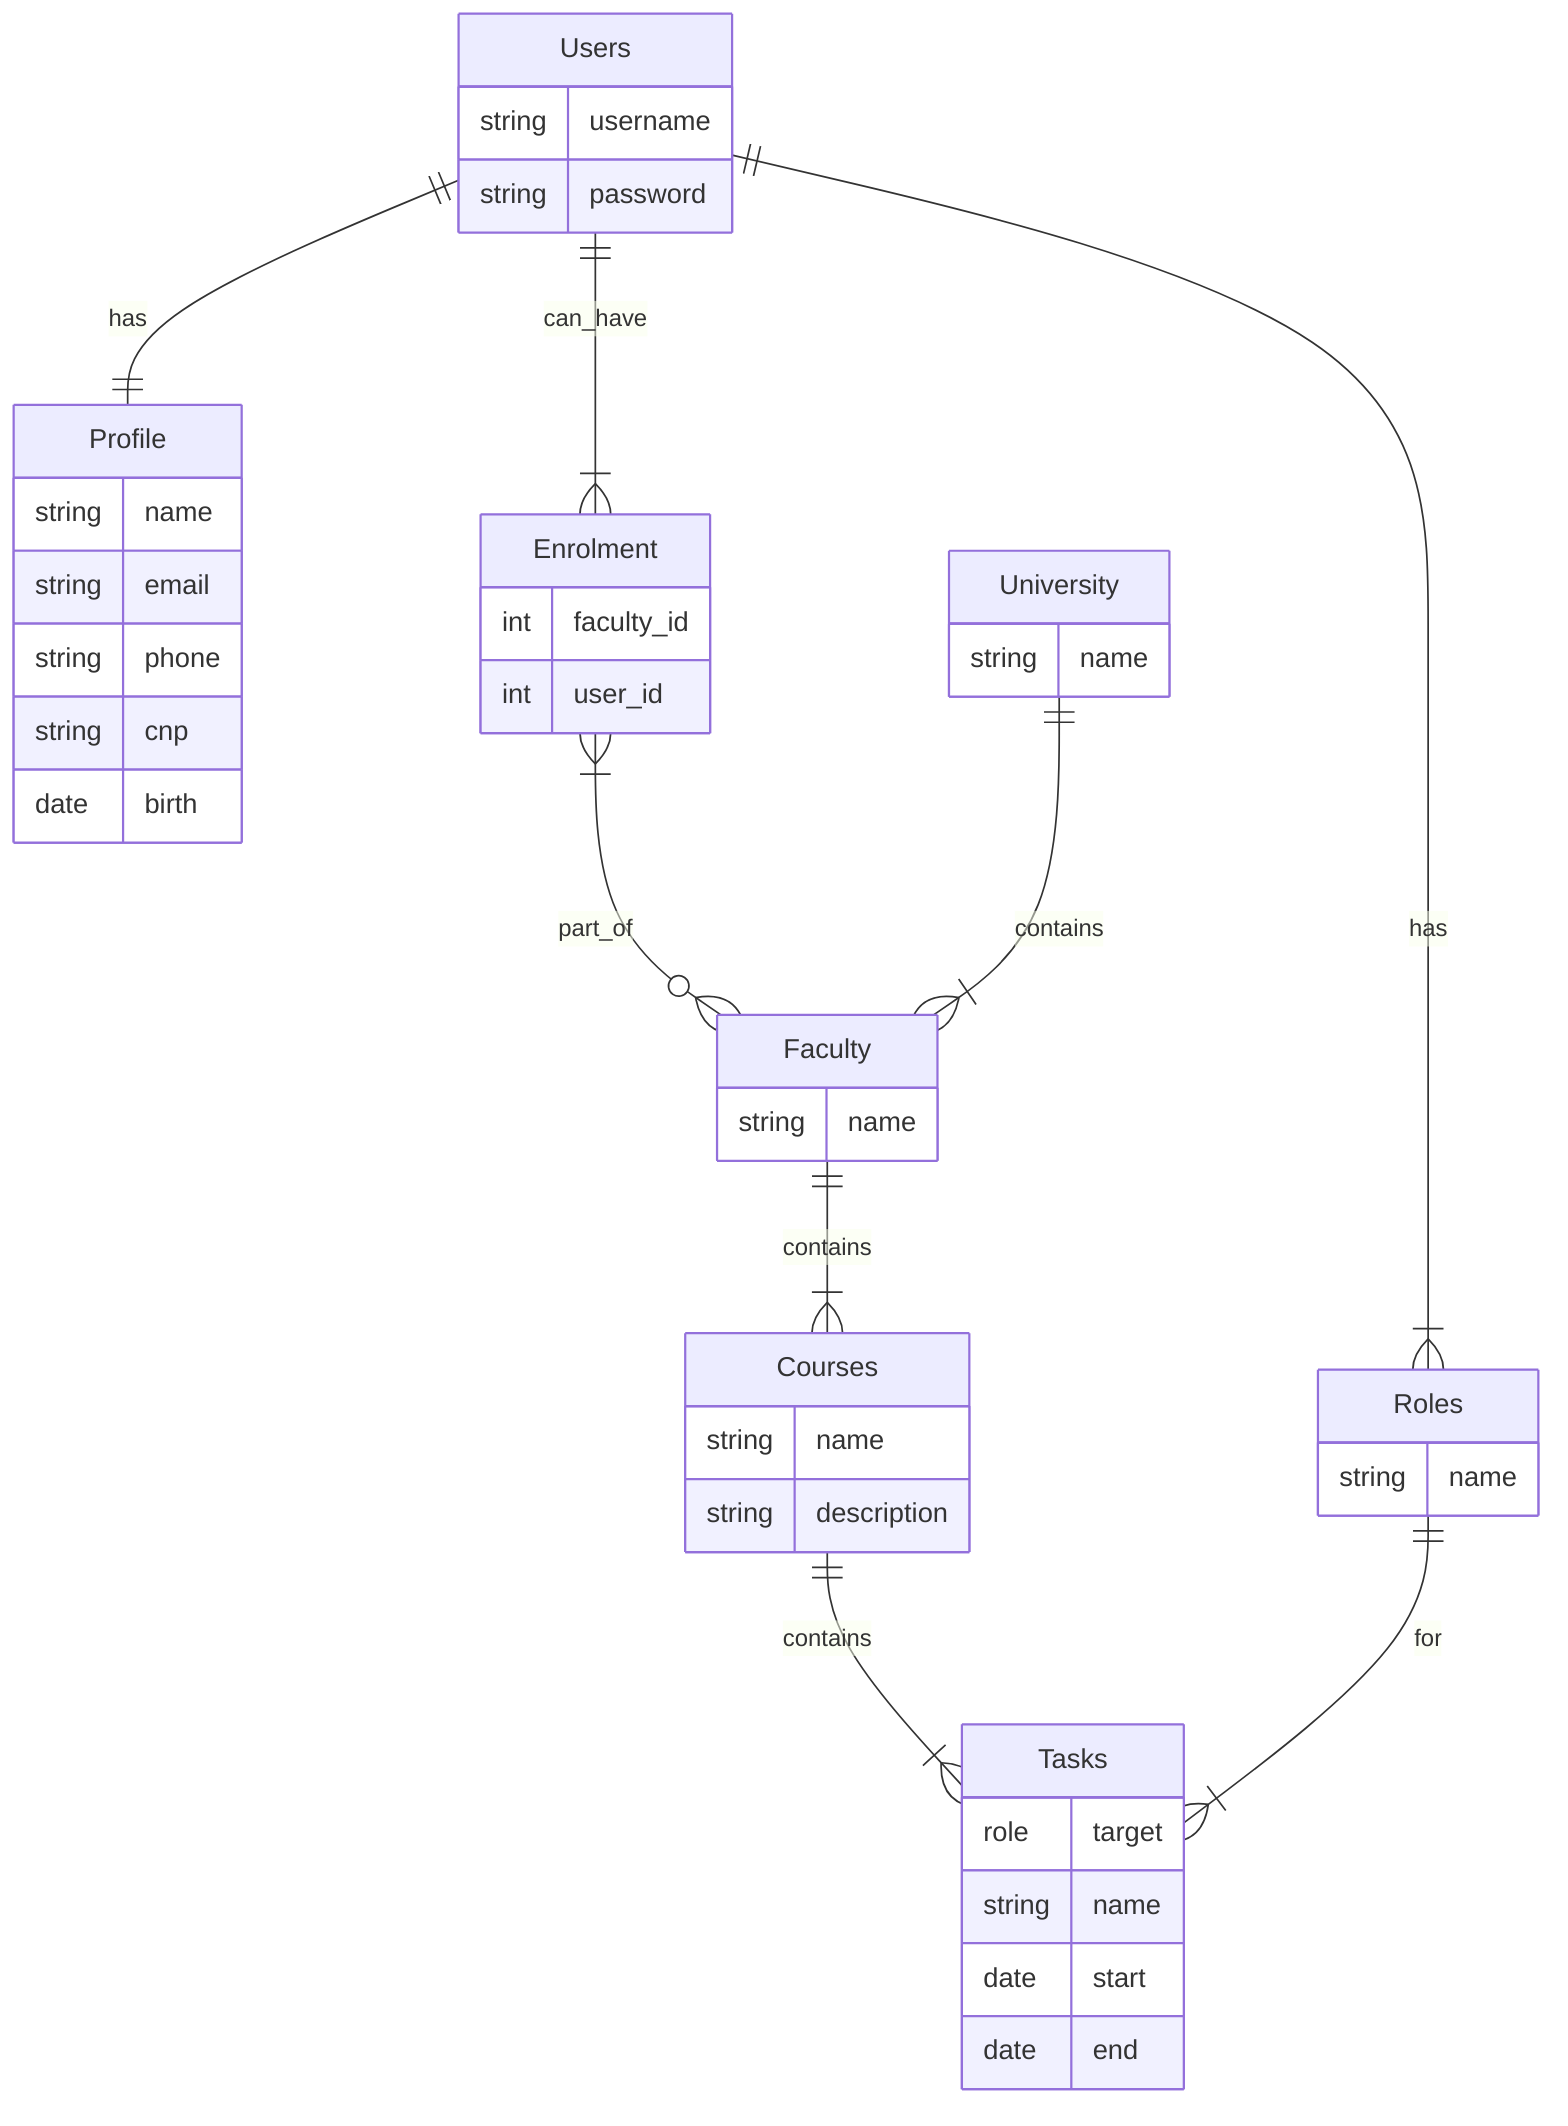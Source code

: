erDiagram
  Users ||--|{ Roles : has
  Users ||--|| Profile: has
  Users {
    string username
    string password
  }
  Roles {
    string name
  }
  Profile {
    string name
    string email
    string phone
    string cnp
    date birth
  }
  Users ||--|{ Enrolment : can_have
  Enrolment {
    int faculty_id
    int user_id
  }
  Enrolment }|--o{ Faculty : part_of
  University ||--|{ Faculty : contains
  University {
    string name
  }
  Faculty ||--|{ Courses : contains
  Faculty {
    string name
  }
  Courses ||--|{ Tasks : contains
  Courses {
    string name
    string description
  }
  Roles ||--|{ Tasks : for
  Tasks {
    role target
    string name
    date start
    date end
  }